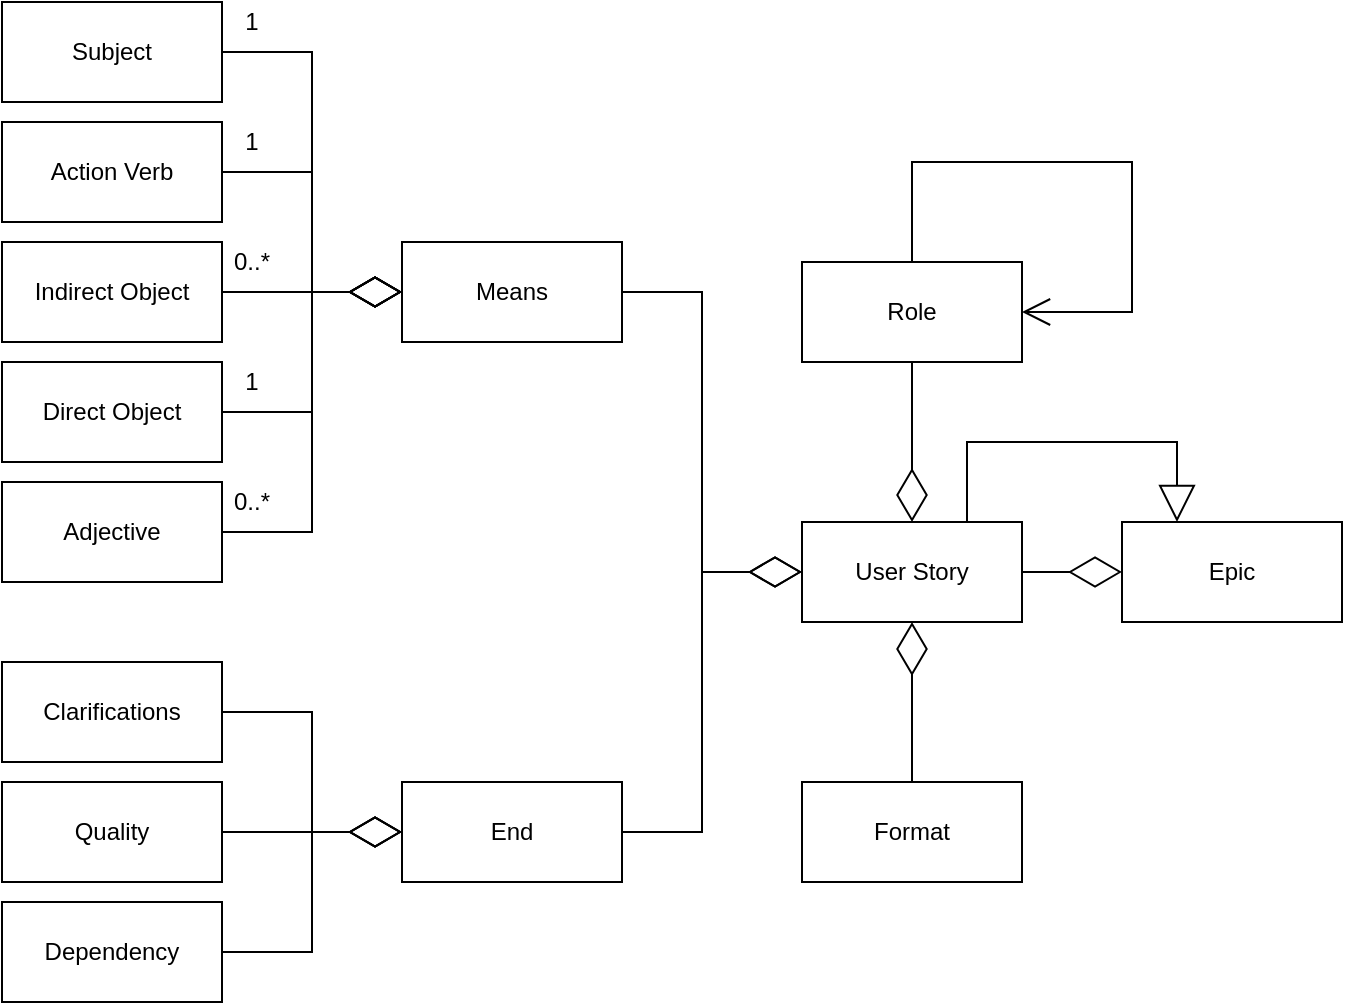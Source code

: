 <mxfile version="24.7.5">
  <diagram name="Page-1" id="-Fo1dlbDo1N7WB0hH_k0">
    <mxGraphModel dx="789" dy="476" grid="1" gridSize="10" guides="1" tooltips="1" connect="1" arrows="1" fold="1" page="0" pageScale="1" pageWidth="827" pageHeight="1169" math="0" shadow="0">
      <root>
        <mxCell id="0" />
        <mxCell id="1" parent="0" />
        <mxCell id="_gTd3aFsyiuUEONuVbtE-1" value="Adjective" style="html=1;whiteSpace=wrap;" vertex="1" parent="1">
          <mxGeometry x="200" y="280" width="110" height="50" as="geometry" />
        </mxCell>
        <mxCell id="_gTd3aFsyiuUEONuVbtE-2" value="Subject" style="html=1;whiteSpace=wrap;" vertex="1" parent="1">
          <mxGeometry x="200" y="40" width="110" height="50" as="geometry" />
        </mxCell>
        <mxCell id="_gTd3aFsyiuUEONuVbtE-3" value="Action Verb" style="html=1;whiteSpace=wrap;" vertex="1" parent="1">
          <mxGeometry x="200" y="100" width="110" height="50" as="geometry" />
        </mxCell>
        <mxCell id="_gTd3aFsyiuUEONuVbtE-4" value="Indirect Object" style="html=1;whiteSpace=wrap;" vertex="1" parent="1">
          <mxGeometry x="200" y="160" width="110" height="50" as="geometry" />
        </mxCell>
        <mxCell id="_gTd3aFsyiuUEONuVbtE-5" value="Direct Object" style="html=1;whiteSpace=wrap;" vertex="1" parent="1">
          <mxGeometry x="200" y="220" width="110" height="50" as="geometry" />
        </mxCell>
        <mxCell id="_gTd3aFsyiuUEONuVbtE-6" value="Means" style="html=1;whiteSpace=wrap;" vertex="1" parent="1">
          <mxGeometry x="400" y="160" width="110" height="50" as="geometry" />
        </mxCell>
        <mxCell id="_gTd3aFsyiuUEONuVbtE-7" value="" style="endArrow=diamondThin;endFill=0;endSize=24;html=1;rounded=0;exitX=1;exitY=0.5;exitDx=0;exitDy=0;entryX=0;entryY=0.5;entryDx=0;entryDy=0;edgeStyle=orthogonalEdgeStyle;" edge="1" parent="1" source="_gTd3aFsyiuUEONuVbtE-2" target="_gTd3aFsyiuUEONuVbtE-6">
          <mxGeometry width="160" relative="1" as="geometry">
            <mxPoint x="390" y="240" as="sourcePoint" />
            <mxPoint x="550" y="240" as="targetPoint" />
          </mxGeometry>
        </mxCell>
        <mxCell id="_gTd3aFsyiuUEONuVbtE-8" value="" style="endArrow=diamondThin;endFill=0;endSize=24;html=1;rounded=0;exitX=1;exitY=0.5;exitDx=0;exitDy=0;entryX=0;entryY=0.5;entryDx=0;entryDy=0;edgeStyle=orthogonalEdgeStyle;" edge="1" parent="1" source="_gTd3aFsyiuUEONuVbtE-3" target="_gTd3aFsyiuUEONuVbtE-6">
          <mxGeometry width="160" relative="1" as="geometry">
            <mxPoint x="340" y="75" as="sourcePoint" />
            <mxPoint x="470" y="205" as="targetPoint" />
          </mxGeometry>
        </mxCell>
        <mxCell id="_gTd3aFsyiuUEONuVbtE-9" value="" style="endArrow=diamondThin;endFill=0;endSize=24;html=1;rounded=0;exitX=1;exitY=0.5;exitDx=0;exitDy=0;entryX=0;entryY=0.5;entryDx=0;entryDy=0;edgeStyle=orthogonalEdgeStyle;" edge="1" parent="1" source="_gTd3aFsyiuUEONuVbtE-4" target="_gTd3aFsyiuUEONuVbtE-6">
          <mxGeometry width="160" relative="1" as="geometry">
            <mxPoint x="350" y="85" as="sourcePoint" />
            <mxPoint x="480" y="215" as="targetPoint" />
          </mxGeometry>
        </mxCell>
        <mxCell id="_gTd3aFsyiuUEONuVbtE-10" value="" style="endArrow=diamondThin;endFill=0;endSize=24;html=1;rounded=0;exitX=1;exitY=0.5;exitDx=0;exitDy=0;entryX=0;entryY=0.5;entryDx=0;entryDy=0;edgeStyle=orthogonalEdgeStyle;" edge="1" parent="1" source="_gTd3aFsyiuUEONuVbtE-5" target="_gTd3aFsyiuUEONuVbtE-6">
          <mxGeometry width="160" relative="1" as="geometry">
            <mxPoint x="360" y="95" as="sourcePoint" />
            <mxPoint x="490" y="225" as="targetPoint" />
          </mxGeometry>
        </mxCell>
        <mxCell id="_gTd3aFsyiuUEONuVbtE-11" value="" style="endArrow=diamondThin;endFill=0;endSize=24;html=1;rounded=0;exitX=1;exitY=0.5;exitDx=0;exitDy=0;entryX=0;entryY=0.5;entryDx=0;entryDy=0;edgeStyle=orthogonalEdgeStyle;" edge="1" parent="1" source="_gTd3aFsyiuUEONuVbtE-1" target="_gTd3aFsyiuUEONuVbtE-6">
          <mxGeometry width="160" relative="1" as="geometry">
            <mxPoint x="370" y="105" as="sourcePoint" />
            <mxPoint x="500" y="235" as="targetPoint" />
          </mxGeometry>
        </mxCell>
        <mxCell id="_gTd3aFsyiuUEONuVbtE-12" value="User Story" style="html=1;whiteSpace=wrap;" vertex="1" parent="1">
          <mxGeometry x="600" y="300" width="110" height="50" as="geometry" />
        </mxCell>
        <mxCell id="_gTd3aFsyiuUEONuVbtE-14" value="" style="endArrow=diamondThin;endFill=0;endSize=24;html=1;rounded=0;edgeStyle=orthogonalEdgeStyle;exitX=1;exitY=0.5;exitDx=0;exitDy=0;entryX=0;entryY=0.5;entryDx=0;entryDy=0;" edge="1" parent="1" source="_gTd3aFsyiuUEONuVbtE-6" target="_gTd3aFsyiuUEONuVbtE-12">
          <mxGeometry width="160" relative="1" as="geometry">
            <mxPoint x="480" y="330" as="sourcePoint" />
            <mxPoint x="390" y="205" as="targetPoint" />
            <Array as="points">
              <mxPoint x="550" y="185" />
              <mxPoint x="550" y="325" />
            </Array>
          </mxGeometry>
        </mxCell>
        <mxCell id="_gTd3aFsyiuUEONuVbtE-15" value="Epic" style="html=1;whiteSpace=wrap;" vertex="1" parent="1">
          <mxGeometry x="760" y="300" width="110" height="50" as="geometry" />
        </mxCell>
        <mxCell id="_gTd3aFsyiuUEONuVbtE-16" value="" style="endArrow=diamondThin;endFill=0;endSize=24;html=1;rounded=0;entryX=0;entryY=0.5;entryDx=0;entryDy=0;edgeStyle=orthogonalEdgeStyle;exitX=1;exitY=0.5;exitDx=0;exitDy=0;" edge="1" parent="1" source="_gTd3aFsyiuUEONuVbtE-12" target="_gTd3aFsyiuUEONuVbtE-15">
          <mxGeometry width="160" relative="1" as="geometry">
            <mxPoint x="720" y="440" as="sourcePoint" />
            <mxPoint x="430" y="355" as="targetPoint" />
          </mxGeometry>
        </mxCell>
        <mxCell id="_gTd3aFsyiuUEONuVbtE-17" value="Role" style="html=1;whiteSpace=wrap;" vertex="1" parent="1">
          <mxGeometry x="600" y="170" width="110" height="50" as="geometry" />
        </mxCell>
        <mxCell id="_gTd3aFsyiuUEONuVbtE-18" value="Format" style="html=1;whiteSpace=wrap;" vertex="1" parent="1">
          <mxGeometry x="600" y="430" width="110" height="50" as="geometry" />
        </mxCell>
        <mxCell id="_gTd3aFsyiuUEONuVbtE-19" value="" style="endArrow=diamondThin;endFill=0;endSize=24;html=1;rounded=0;edgeStyle=orthogonalEdgeStyle;exitX=0.5;exitY=1;exitDx=0;exitDy=0;entryX=0.5;entryY=0;entryDx=0;entryDy=0;" edge="1" parent="1" source="_gTd3aFsyiuUEONuVbtE-17" target="_gTd3aFsyiuUEONuVbtE-12">
          <mxGeometry width="160" relative="1" as="geometry">
            <mxPoint x="520" y="335" as="sourcePoint" />
            <mxPoint x="610" y="335" as="targetPoint" />
          </mxGeometry>
        </mxCell>
        <mxCell id="_gTd3aFsyiuUEONuVbtE-20" value="" style="endArrow=diamondThin;endFill=0;endSize=24;html=1;rounded=0;edgeStyle=orthogonalEdgeStyle;exitX=0.5;exitY=0;exitDx=0;exitDy=0;entryX=0.5;entryY=1;entryDx=0;entryDy=0;" edge="1" parent="1" source="_gTd3aFsyiuUEONuVbtE-18" target="_gTd3aFsyiuUEONuVbtE-12">
          <mxGeometry width="160" relative="1" as="geometry">
            <mxPoint x="520" y="335" as="sourcePoint" />
            <mxPoint x="610" y="335" as="targetPoint" />
          </mxGeometry>
        </mxCell>
        <mxCell id="_gTd3aFsyiuUEONuVbtE-21" value="Clarifications" style="html=1;whiteSpace=wrap;" vertex="1" parent="1">
          <mxGeometry x="200" y="370" width="110" height="50" as="geometry" />
        </mxCell>
        <mxCell id="_gTd3aFsyiuUEONuVbtE-22" value="Quality" style="html=1;whiteSpace=wrap;" vertex="1" parent="1">
          <mxGeometry x="200" y="430" width="110" height="50" as="geometry" />
        </mxCell>
        <mxCell id="_gTd3aFsyiuUEONuVbtE-23" value="Dependency" style="html=1;whiteSpace=wrap;" vertex="1" parent="1">
          <mxGeometry x="200" y="490" width="110" height="50" as="geometry" />
        </mxCell>
        <mxCell id="_gTd3aFsyiuUEONuVbtE-24" value="End" style="html=1;whiteSpace=wrap;" vertex="1" parent="1">
          <mxGeometry x="400" y="430" width="110" height="50" as="geometry" />
        </mxCell>
        <mxCell id="_gTd3aFsyiuUEONuVbtE-26" value="" style="endArrow=diamondThin;endFill=0;endSize=24;html=1;rounded=0;edgeStyle=orthogonalEdgeStyle;entryX=0;entryY=0.5;entryDx=0;entryDy=0;exitX=1;exitY=0.5;exitDx=0;exitDy=0;" edge="1" parent="1" source="_gTd3aFsyiuUEONuVbtE-21" target="_gTd3aFsyiuUEONuVbtE-24">
          <mxGeometry width="160" relative="1" as="geometry">
            <mxPoint x="520" y="350" as="sourcePoint" />
            <mxPoint x="650" y="195" as="targetPoint" />
          </mxGeometry>
        </mxCell>
        <mxCell id="_gTd3aFsyiuUEONuVbtE-27" value="" style="endArrow=diamondThin;endFill=0;endSize=24;html=1;rounded=0;edgeStyle=orthogonalEdgeStyle;exitX=1;exitY=0.5;exitDx=0;exitDy=0;entryX=0;entryY=0.5;entryDx=0;entryDy=0;" edge="1" parent="1" source="_gTd3aFsyiuUEONuVbtE-22" target="_gTd3aFsyiuUEONuVbtE-24">
          <mxGeometry width="160" relative="1" as="geometry">
            <mxPoint x="320" y="405" as="sourcePoint" />
            <mxPoint x="420" y="580" as="targetPoint" />
          </mxGeometry>
        </mxCell>
        <mxCell id="_gTd3aFsyiuUEONuVbtE-28" value="" style="endArrow=diamondThin;endFill=0;endSize=24;html=1;rounded=0;edgeStyle=orthogonalEdgeStyle;exitX=1;exitY=0.5;exitDx=0;exitDy=0;entryX=0;entryY=0.5;entryDx=0;entryDy=0;" edge="1" parent="1" source="_gTd3aFsyiuUEONuVbtE-23" target="_gTd3aFsyiuUEONuVbtE-24">
          <mxGeometry width="160" relative="1" as="geometry">
            <mxPoint x="330" y="415" as="sourcePoint" />
            <mxPoint x="600" y="570" as="targetPoint" />
          </mxGeometry>
        </mxCell>
        <mxCell id="_gTd3aFsyiuUEONuVbtE-31" value="" style="endArrow=diamondThin;endFill=0;endSize=24;html=1;rounded=0;edgeStyle=orthogonalEdgeStyle;exitX=1;exitY=0.5;exitDx=0;exitDy=0;entryX=0;entryY=0.5;entryDx=0;entryDy=0;" edge="1" parent="1" source="_gTd3aFsyiuUEONuVbtE-24" target="_gTd3aFsyiuUEONuVbtE-12">
          <mxGeometry width="160" relative="1" as="geometry">
            <mxPoint x="490" y="195" as="sourcePoint" />
            <mxPoint x="620" y="335" as="targetPoint" />
            <Array as="points">
              <mxPoint x="550" y="455" />
              <mxPoint x="550" y="325" />
            </Array>
          </mxGeometry>
        </mxCell>
        <mxCell id="_gTd3aFsyiuUEONuVbtE-32" value="" style="endArrow=block;endSize=16;endFill=0;html=1;rounded=0;entryX=0.25;entryY=0;entryDx=0;entryDy=0;edgeStyle=orthogonalEdgeStyle;exitX=0.75;exitY=0;exitDx=0;exitDy=0;" edge="1" parent="1" source="_gTd3aFsyiuUEONuVbtE-12" target="_gTd3aFsyiuUEONuVbtE-15">
          <mxGeometry width="160" relative="1" as="geometry">
            <mxPoint x="720" y="250" as="sourcePoint" />
            <mxPoint x="600" y="360" as="targetPoint" />
            <Array as="points">
              <mxPoint x="683" y="260" />
              <mxPoint x="787" y="260" />
            </Array>
          </mxGeometry>
        </mxCell>
        <mxCell id="_gTd3aFsyiuUEONuVbtE-33" value="" style="endArrow=open;html=1;endSize=12;startArrow=none;startSize=14;startFill=0;edgeStyle=orthogonalEdgeStyle;align=left;verticalAlign=bottom;rounded=0;exitX=0.5;exitY=0;exitDx=0;exitDy=0;entryX=1;entryY=0.5;entryDx=0;entryDy=0;" edge="1" parent="1" source="_gTd3aFsyiuUEONuVbtE-17" target="_gTd3aFsyiuUEONuVbtE-17">
          <mxGeometry x="-1" y="3" relative="1" as="geometry">
            <mxPoint x="800" y="120" as="sourcePoint" />
            <mxPoint x="820" y="200" as="targetPoint" />
            <Array as="points">
              <mxPoint x="655" y="120" />
              <mxPoint x="765" y="120" />
              <mxPoint x="765" y="195" />
            </Array>
          </mxGeometry>
        </mxCell>
        <mxCell id="_gTd3aFsyiuUEONuVbtE-36" value="1" style="text;html=1;align=center;verticalAlign=middle;whiteSpace=wrap;rounded=0;" vertex="1" parent="1">
          <mxGeometry x="310" y="40" width="30" height="20" as="geometry" />
        </mxCell>
        <mxCell id="_gTd3aFsyiuUEONuVbtE-38" value="1" style="text;html=1;align=center;verticalAlign=middle;whiteSpace=wrap;rounded=0;" vertex="1" parent="1">
          <mxGeometry x="310" y="100" width="30" height="20" as="geometry" />
        </mxCell>
        <mxCell id="_gTd3aFsyiuUEONuVbtE-41" value="0..*" style="text;html=1;align=center;verticalAlign=middle;whiteSpace=wrap;rounded=0;" vertex="1" parent="1">
          <mxGeometry x="310" y="160" width="30" height="20" as="geometry" />
        </mxCell>
        <mxCell id="_gTd3aFsyiuUEONuVbtE-42" value="1" style="text;html=1;align=center;verticalAlign=middle;whiteSpace=wrap;rounded=0;" vertex="1" parent="1">
          <mxGeometry x="310" y="220" width="30" height="20" as="geometry" />
        </mxCell>
        <mxCell id="_gTd3aFsyiuUEONuVbtE-43" value="0..*" style="text;html=1;align=center;verticalAlign=middle;whiteSpace=wrap;rounded=0;" vertex="1" parent="1">
          <mxGeometry x="310" y="280" width="30" height="20" as="geometry" />
        </mxCell>
      </root>
    </mxGraphModel>
  </diagram>
</mxfile>
